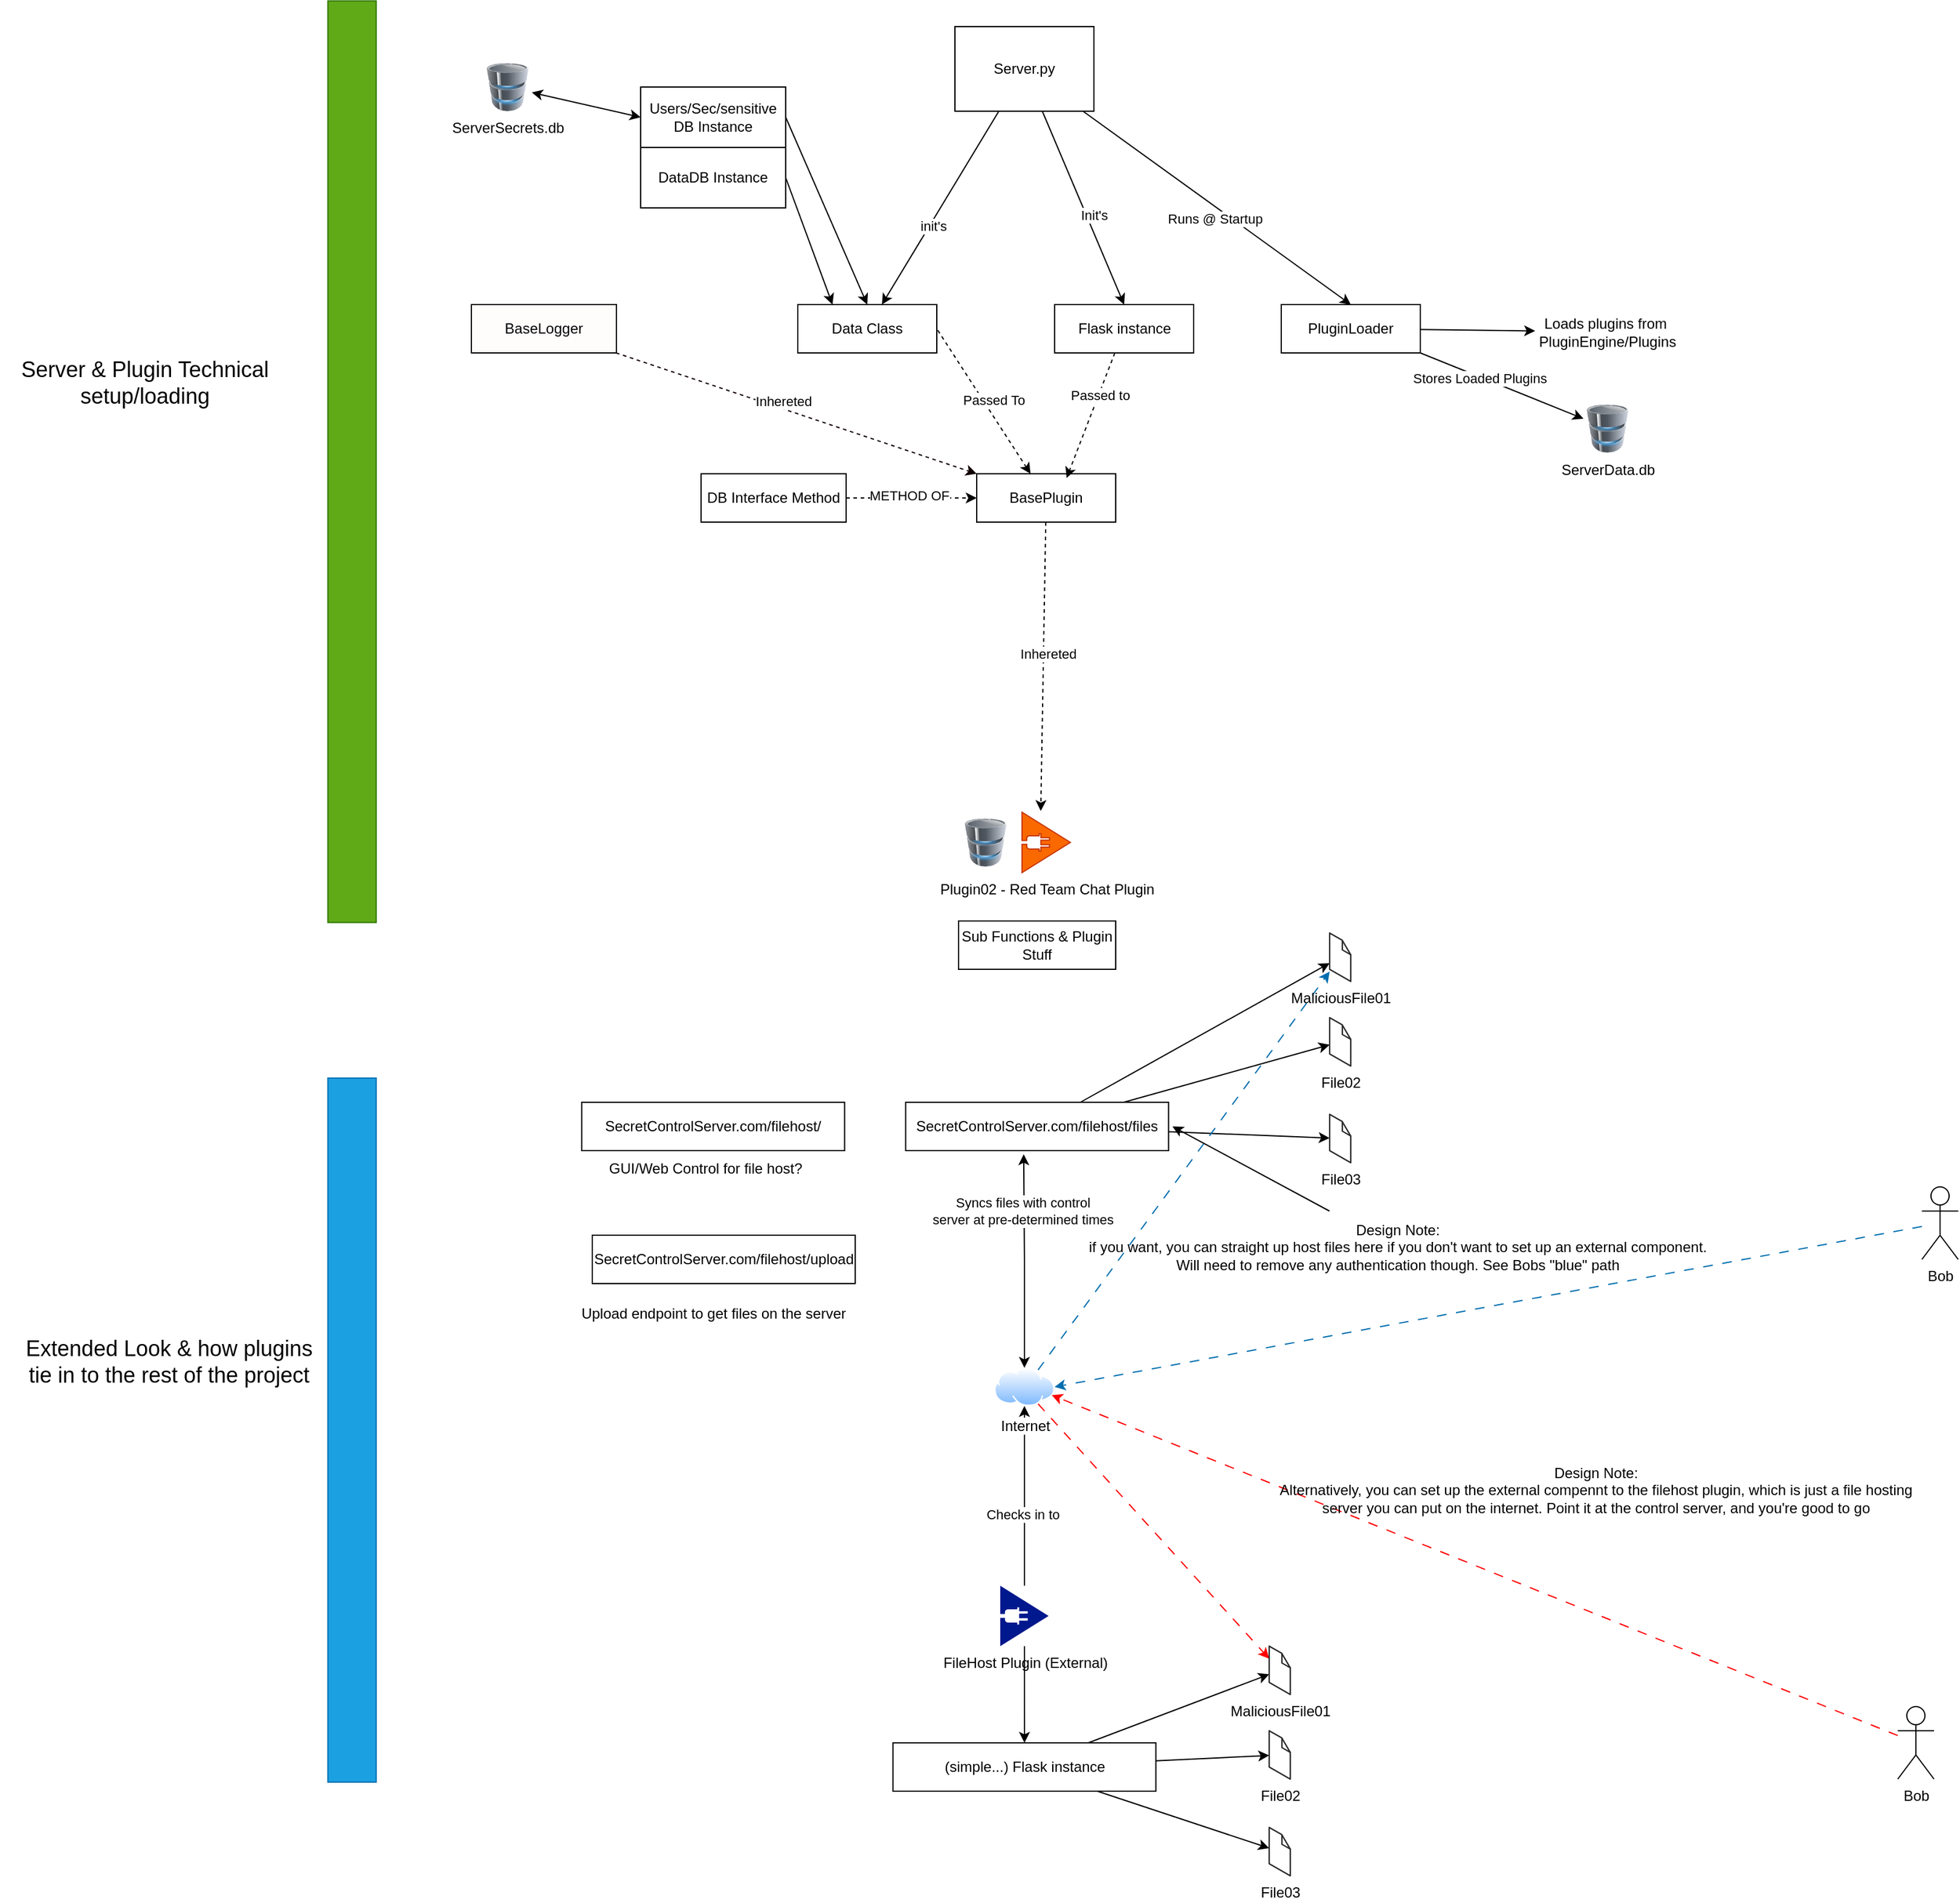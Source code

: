 <mxfile version="21.8.2" type="device">
  <diagram name="Page-1" id="lgGnze2rbDNUU0up9e3R">
    <mxGraphModel dx="1765" dy="1961" grid="1" gridSize="10" guides="1" tooltips="1" connect="1" arrows="1" fold="1" page="1" pageScale="1" pageWidth="850" pageHeight="1100" math="0" shadow="0">
      <root>
        <mxCell id="0" />
        <mxCell id="1" parent="0" />
        <mxCell id="AC62kYuFG9yYBgeg_CDx-1" style="rounded=0;orthogonalLoop=1;jettySize=auto;html=1;" parent="1" source="AC62kYuFG9yYBgeg_CDx-7" target="AC62kYuFG9yYBgeg_CDx-10" edge="1">
          <mxGeometry relative="1" as="geometry" />
        </mxCell>
        <mxCell id="AC62kYuFG9yYBgeg_CDx-2" value="init&#39;s" style="edgeLabel;html=1;align=center;verticalAlign=middle;resizable=0;points=[];" parent="AC62kYuFG9yYBgeg_CDx-1" vertex="1" connectable="0">
          <mxGeometry x="0.179" y="2" relative="1" as="geometry">
            <mxPoint x="1" as="offset" />
          </mxGeometry>
        </mxCell>
        <mxCell id="AC62kYuFG9yYBgeg_CDx-3" style="rounded=0;orthogonalLoop=1;jettySize=auto;html=1;entryX=0.5;entryY=0;entryDx=0;entryDy=0;" parent="1" source="AC62kYuFG9yYBgeg_CDx-7" target="AC62kYuFG9yYBgeg_CDx-24" edge="1">
          <mxGeometry relative="1" as="geometry" />
        </mxCell>
        <mxCell id="AC62kYuFG9yYBgeg_CDx-4" value="Init&#39;s" style="edgeLabel;html=1;align=center;verticalAlign=middle;resizable=0;points=[];" parent="AC62kYuFG9yYBgeg_CDx-3" vertex="1" connectable="0">
          <mxGeometry x="0.102" y="6" relative="1" as="geometry">
            <mxPoint as="offset" />
          </mxGeometry>
        </mxCell>
        <mxCell id="AC62kYuFG9yYBgeg_CDx-5" style="rounded=0;orthogonalLoop=1;jettySize=auto;html=1;entryX=0.5;entryY=0;entryDx=0;entryDy=0;" parent="1" source="AC62kYuFG9yYBgeg_CDx-7" target="AC62kYuFG9yYBgeg_CDx-17" edge="1">
          <mxGeometry relative="1" as="geometry" />
        </mxCell>
        <mxCell id="AC62kYuFG9yYBgeg_CDx-6" value="Runs @ Startup" style="edgeLabel;html=1;align=center;verticalAlign=middle;resizable=0;points=[];" parent="AC62kYuFG9yYBgeg_CDx-5" vertex="1" connectable="0">
          <mxGeometry x="0.023" y="-8" relative="1" as="geometry">
            <mxPoint as="offset" />
          </mxGeometry>
        </mxCell>
        <mxCell id="AC62kYuFG9yYBgeg_CDx-7" value="Server.py" style="rounded=0;whiteSpace=wrap;html=1;" parent="1" vertex="1">
          <mxGeometry x="340" y="-110" width="115" height="70" as="geometry" />
        </mxCell>
        <mxCell id="AC62kYuFG9yYBgeg_CDx-8" value="Plugin02 - Red Team Chat Plugin" style="sketch=0;aspect=fixed;pointerEvents=1;shadow=0;dashed=0;html=1;strokeColor=#C73500;labelPosition=center;verticalLabelPosition=bottom;verticalAlign=top;align=center;fillColor=#fa6800;shape=mxgraph.mscae.enterprise.plug_and_play;fontColor=#000000;" parent="1" vertex="1">
          <mxGeometry x="395.5" y="540" width="40" height="50" as="geometry" />
        </mxCell>
        <mxCell id="AC62kYuFG9yYBgeg_CDx-10" value="Data Class" style="rounded=0;whiteSpace=wrap;html=1;" parent="1" vertex="1">
          <mxGeometry x="210" y="120" width="115" height="40" as="geometry" />
        </mxCell>
        <mxCell id="AC62kYuFG9yYBgeg_CDx-11" style="rounded=0;orthogonalLoop=1;jettySize=auto;html=1;entryX=1;entryY=0.5;entryDx=0;entryDy=0;dashed=1;endArrow=none;endFill=0;startArrow=classic;startFill=1;" parent="1" source="AC62kYuFG9yYBgeg_CDx-13" target="AC62kYuFG9yYBgeg_CDx-10" edge="1">
          <mxGeometry relative="1" as="geometry" />
        </mxCell>
        <mxCell id="AC62kYuFG9yYBgeg_CDx-12" value="Passed To" style="edgeLabel;html=1;align=center;verticalAlign=middle;resizable=0;points=[];" parent="AC62kYuFG9yYBgeg_CDx-11" vertex="1" connectable="0">
          <mxGeometry x="-0.038" y="-7" relative="1" as="geometry">
            <mxPoint as="offset" />
          </mxGeometry>
        </mxCell>
        <mxCell id="AC62kYuFG9yYBgeg_CDx-13" value="BasePlugin" style="rounded=0;whiteSpace=wrap;html=1;" parent="1" vertex="1">
          <mxGeometry x="358" y="260" width="115" height="40" as="geometry" />
        </mxCell>
        <mxCell id="AC62kYuFG9yYBgeg_CDx-16" style="rounded=0;orthogonalLoop=1;jettySize=auto;html=1;" parent="1" source="AC62kYuFG9yYBgeg_CDx-17" target="AC62kYuFG9yYBgeg_CDx-39" edge="1">
          <mxGeometry relative="1" as="geometry" />
        </mxCell>
        <mxCell id="AC62kYuFG9yYBgeg_CDx-17" value="PluginLoader" style="rounded=0;whiteSpace=wrap;html=1;" parent="1" vertex="1">
          <mxGeometry x="610" y="120" width="115" height="40" as="geometry" />
        </mxCell>
        <mxCell id="AC62kYuFG9yYBgeg_CDx-20" style="rounded=0;orthogonalLoop=1;jettySize=auto;html=1;entryX=0.388;entryY=-0.02;entryDx=0;entryDy=0;entryPerimeter=0;dashed=1;startArrow=none;startFill=0;" parent="1" source="AC62kYuFG9yYBgeg_CDx-13" target="AC62kYuFG9yYBgeg_CDx-8" edge="1">
          <mxGeometry relative="1" as="geometry" />
        </mxCell>
        <mxCell id="AC62kYuFG9yYBgeg_CDx-21" value="Inhereted" style="edgeLabel;html=1;align=center;verticalAlign=middle;resizable=0;points=[];" parent="AC62kYuFG9yYBgeg_CDx-20" vertex="1" connectable="0">
          <mxGeometry x="-0.09" y="3" relative="1" as="geometry">
            <mxPoint as="offset" />
          </mxGeometry>
        </mxCell>
        <mxCell id="AC62kYuFG9yYBgeg_CDx-24" value="Flask instance" style="rounded=0;whiteSpace=wrap;html=1;" parent="1" vertex="1">
          <mxGeometry x="422.5" y="120" width="115" height="40" as="geometry" />
        </mxCell>
        <mxCell id="AC62kYuFG9yYBgeg_CDx-25" style="rounded=0;orthogonalLoop=1;jettySize=auto;html=1;entryX=0.647;entryY=0.088;entryDx=0;entryDy=0;entryPerimeter=0;dashed=1;" parent="1" source="AC62kYuFG9yYBgeg_CDx-24" target="AC62kYuFG9yYBgeg_CDx-13" edge="1">
          <mxGeometry relative="1" as="geometry" />
        </mxCell>
        <mxCell id="AC62kYuFG9yYBgeg_CDx-26" value="Passed to" style="edgeLabel;html=1;align=center;verticalAlign=middle;resizable=0;points=[];" parent="AC62kYuFG9yYBgeg_CDx-25" vertex="1" connectable="0">
          <mxGeometry x="-0.342" y="1" relative="1" as="geometry">
            <mxPoint as="offset" />
          </mxGeometry>
        </mxCell>
        <mxCell id="AC62kYuFG9yYBgeg_CDx-34" value="Sub Functions &amp;amp; Plugin Stuff" style="rounded=0;whiteSpace=wrap;html=1;" parent="1" vertex="1">
          <mxGeometry x="343" y="630" width="130" height="40" as="geometry" />
        </mxCell>
        <mxCell id="AC62kYuFG9yYBgeg_CDx-39" value="Loads plugins from&amp;nbsp;&lt;br&gt;PluginEngine/Plugins" style="text;html=1;strokeColor=none;fillColor=none;align=center;verticalAlign=middle;whiteSpace=wrap;rounded=0;" parent="1" vertex="1">
          <mxGeometry x="820" y="127.5" width="120" height="30" as="geometry" />
        </mxCell>
        <mxCell id="AC62kYuFG9yYBgeg_CDx-97" style="rounded=0;orthogonalLoop=1;jettySize=auto;html=1;" parent="1" source="AC62kYuFG9yYBgeg_CDx-42" target="AC62kYuFG9yYBgeg_CDx-94" edge="1">
          <mxGeometry relative="1" as="geometry" />
        </mxCell>
        <mxCell id="AC62kYuFG9yYBgeg_CDx-98" style="rounded=0;orthogonalLoop=1;jettySize=auto;html=1;" parent="1" source="AC62kYuFG9yYBgeg_CDx-42" target="AC62kYuFG9yYBgeg_CDx-95" edge="1">
          <mxGeometry relative="1" as="geometry" />
        </mxCell>
        <mxCell id="AC62kYuFG9yYBgeg_CDx-99" style="rounded=0;orthogonalLoop=1;jettySize=auto;html=1;" parent="1" source="AC62kYuFG9yYBgeg_CDx-42" target="AC62kYuFG9yYBgeg_CDx-96" edge="1">
          <mxGeometry relative="1" as="geometry" />
        </mxCell>
        <mxCell id="AC62kYuFG9yYBgeg_CDx-42" value="SecretControlServer.com/filehost/files" style="rounded=0;whiteSpace=wrap;html=1;" parent="1" vertex="1">
          <mxGeometry x="299.25" y="780" width="217.5" height="40" as="geometry" />
        </mxCell>
        <mxCell id="AC62kYuFG9yYBgeg_CDx-48" style="rounded=0;orthogonalLoop=1;jettySize=auto;html=1;fillColor=#dae8fc;strokeColor=#6c8ebf;" parent="1" source="AC62kYuFG9yYBgeg_CDx-47" edge="1">
          <mxGeometry relative="1" as="geometry">
            <mxPoint x="400" y="1000.0" as="targetPoint" />
          </mxGeometry>
        </mxCell>
        <mxCell id="AC62kYuFG9yYBgeg_CDx-83" style="edgeStyle=orthogonalEdgeStyle;rounded=0;orthogonalLoop=1;jettySize=auto;html=1;" parent="1" source="AC62kYuFG9yYBgeg_CDx-50" target="AC62kYuFG9yYBgeg_CDx-82" edge="1">
          <mxGeometry relative="1" as="geometry" />
        </mxCell>
        <mxCell id="AC62kYuFG9yYBgeg_CDx-50" value="FileHost Plugin (External)" style="sketch=0;aspect=fixed;pointerEvents=1;shadow=0;dashed=0;html=1;strokeColor=none;labelPosition=center;verticalLabelPosition=bottom;verticalAlign=top;align=center;fillColor=#00188D;shape=mxgraph.mscae.enterprise.plug_and_play" parent="1" vertex="1">
          <mxGeometry x="377.5" y="1180" width="40" height="50" as="geometry" />
        </mxCell>
        <mxCell id="AC62kYuFG9yYBgeg_CDx-55" value="" style="rounded=0;whiteSpace=wrap;html=1;rotation=90;fillColor=#1ba1e2;fontColor=#ffffff;strokeColor=#006EAF;" parent="1" vertex="1">
          <mxGeometry x="-450" y="1031.25" width="582.5" height="40" as="geometry" />
        </mxCell>
        <mxCell id="AC62kYuFG9yYBgeg_CDx-56" value="&lt;font style=&quot;font-size: 18px;&quot;&gt;Extended Look &amp;amp; how plugins tie in to the rest of the project&lt;/font&gt;" style="text;html=1;strokeColor=none;fillColor=none;align=center;verticalAlign=middle;whiteSpace=wrap;rounded=0;rotation=0;" parent="1" vertex="1">
          <mxGeometry x="-430" y="980" width="240" height="30" as="geometry" />
        </mxCell>
        <mxCell id="AC62kYuFG9yYBgeg_CDx-57" value="" style="rounded=0;whiteSpace=wrap;html=1;rotation=90;fillColor=#60a917;fontColor=#ffffff;strokeColor=#2D7600;" parent="1" vertex="1">
          <mxGeometry x="-540" y="230" width="762.5" height="40" as="geometry" />
        </mxCell>
        <mxCell id="AC62kYuFG9yYBgeg_CDx-58" value="&lt;font style=&quot;font-size: 18px;&quot;&gt;Server &amp;amp; Plugin Technical setup/loading&lt;/font&gt;" style="text;html=1;strokeColor=none;fillColor=none;align=center;verticalAlign=middle;whiteSpace=wrap;rounded=0;rotation=0;" parent="1" vertex="1">
          <mxGeometry x="-450" y="170" width="240" height="30" as="geometry" />
        </mxCell>
        <mxCell id="AC62kYuFG9yYBgeg_CDx-59" style="rounded=0;orthogonalLoop=1;jettySize=auto;html=1;exitX=1;exitY=0.5;exitDx=0;exitDy=0;entryX=0.5;entryY=0;entryDx=0;entryDy=0;" parent="1" source="AC62kYuFG9yYBgeg_CDx-60" target="AC62kYuFG9yYBgeg_CDx-10" edge="1">
          <mxGeometry relative="1" as="geometry" />
        </mxCell>
        <mxCell id="AC62kYuFG9yYBgeg_CDx-60" value="Users/Sec/sensitive DB Instance" style="rounded=0;whiteSpace=wrap;html=1;" parent="1" vertex="1">
          <mxGeometry x="80" y="-60" width="120" height="50" as="geometry" />
        </mxCell>
        <mxCell id="AC62kYuFG9yYBgeg_CDx-61" style="rounded=0;orthogonalLoop=1;jettySize=auto;html=1;exitX=1;exitY=0.5;exitDx=0;exitDy=0;entryX=0.25;entryY=0;entryDx=0;entryDy=0;" parent="1" source="AC62kYuFG9yYBgeg_CDx-62" target="AC62kYuFG9yYBgeg_CDx-10" edge="1">
          <mxGeometry relative="1" as="geometry">
            <mxPoint x="230" y="180" as="targetPoint" />
          </mxGeometry>
        </mxCell>
        <mxCell id="AC62kYuFG9yYBgeg_CDx-62" value="DataDB Instance" style="rounded=0;whiteSpace=wrap;html=1;" parent="1" vertex="1">
          <mxGeometry x="80" y="-10" width="120" height="50" as="geometry" />
        </mxCell>
        <mxCell id="AC62kYuFG9yYBgeg_CDx-63" style="rounded=0;orthogonalLoop=1;jettySize=auto;html=1;entryX=0;entryY=0.5;entryDx=0;entryDy=0;dashed=1;" parent="1" source="AC62kYuFG9yYBgeg_CDx-66" target="AC62kYuFG9yYBgeg_CDx-13" edge="1">
          <mxGeometry relative="1" as="geometry" />
        </mxCell>
        <mxCell id="AC62kYuFG9yYBgeg_CDx-64" value="METHOD OF" style="edgeLabel;html=1;align=center;verticalAlign=middle;resizable=0;points=[];" parent="AC62kYuFG9yYBgeg_CDx-63" vertex="1" connectable="0">
          <mxGeometry x="-0.037" y="2" relative="1" as="geometry">
            <mxPoint as="offset" />
          </mxGeometry>
        </mxCell>
        <mxCell id="AC62kYuFG9yYBgeg_CDx-66" value="DB Interface Method" style="rounded=0;whiteSpace=wrap;html=1;" parent="1" vertex="1">
          <mxGeometry x="130" y="260" width="120" height="40" as="geometry" />
        </mxCell>
        <mxCell id="AC62kYuFG9yYBgeg_CDx-68" value="" style="image;html=1;image=img/lib/clip_art/computers/Database_128x128.png" parent="1" vertex="1">
          <mxGeometry x="345.5" y="545" width="40" height="40" as="geometry" />
        </mxCell>
        <mxCell id="AC62kYuFG9yYBgeg_CDx-71" style="rounded=0;orthogonalLoop=1;jettySize=auto;html=1;entryX=0;entryY=0;entryDx=0;entryDy=0;dashed=1;fillColor=#e51400;strokeColor=#120000;" parent="1" source="AC62kYuFG9yYBgeg_CDx-73" target="AC62kYuFG9yYBgeg_CDx-13" edge="1">
          <mxGeometry relative="1" as="geometry" />
        </mxCell>
        <mxCell id="AC62kYuFG9yYBgeg_CDx-72" value="Inhereted" style="edgeLabel;html=1;align=center;verticalAlign=middle;resizable=0;points=[];" parent="AC62kYuFG9yYBgeg_CDx-71" vertex="1" connectable="0">
          <mxGeometry x="-0.083" y="7" relative="1" as="geometry">
            <mxPoint x="-1" as="offset" />
          </mxGeometry>
        </mxCell>
        <mxCell id="AC62kYuFG9yYBgeg_CDx-73" value="BaseLogger" style="rounded=0;whiteSpace=wrap;html=1;fillColor=#FFFCFC;" parent="1" vertex="1">
          <mxGeometry x="-60" y="120" width="120" height="40" as="geometry" />
        </mxCell>
        <mxCell id="AC62kYuFG9yYBgeg_CDx-74" style="rounded=0;orthogonalLoop=1;jettySize=auto;html=1;entryX=1;entryY=1;entryDx=0;entryDy=0;startArrow=classic;startFill=1;endArrow=none;endFill=0;" parent="1" source="AC62kYuFG9yYBgeg_CDx-76" target="AC62kYuFG9yYBgeg_CDx-17" edge="1">
          <mxGeometry relative="1" as="geometry" />
        </mxCell>
        <mxCell id="AC62kYuFG9yYBgeg_CDx-75" value="Stores Loaded Plugins" style="edgeLabel;html=1;align=center;verticalAlign=middle;resizable=0;points=[];" parent="AC62kYuFG9yYBgeg_CDx-74" vertex="1" connectable="0">
          <mxGeometry x="0.269" y="1" relative="1" as="geometry">
            <mxPoint as="offset" />
          </mxGeometry>
        </mxCell>
        <mxCell id="AC62kYuFG9yYBgeg_CDx-76" value="ServerData.db" style="image;html=1;image=img/lib/clip_art/computers/Database_128x128.png" parent="1" vertex="1">
          <mxGeometry x="860" y="202.5" width="40" height="40" as="geometry" />
        </mxCell>
        <mxCell id="AC62kYuFG9yYBgeg_CDx-77" style="rounded=0;orthogonalLoop=1;jettySize=auto;html=1;entryX=0;entryY=0.5;entryDx=0;entryDy=0;startArrow=classic;startFill=1;" parent="1" source="AC62kYuFG9yYBgeg_CDx-78" target="AC62kYuFG9yYBgeg_CDx-60" edge="1">
          <mxGeometry relative="1" as="geometry" />
        </mxCell>
        <mxCell id="AC62kYuFG9yYBgeg_CDx-78" value="ServerSecrets.db" style="image;html=1;image=img/lib/clip_art/computers/Database_128x128.png" parent="1" vertex="1">
          <mxGeometry x="-50" y="-80" width="40" height="40" as="geometry" />
        </mxCell>
        <mxCell id="AC62kYuFG9yYBgeg_CDx-79" value="SecretControlServer.com/filehost/" style="rounded=0;whiteSpace=wrap;html=1;" parent="1" vertex="1">
          <mxGeometry x="31.25" y="780" width="217.5" height="40" as="geometry" />
        </mxCell>
        <mxCell id="AC62kYuFG9yYBgeg_CDx-80" value="" style="rounded=0;orthogonalLoop=1;jettySize=auto;html=1;fillColor=#dae8fc;strokeColor=#000000;" parent="1" source="AC62kYuFG9yYBgeg_CDx-50" target="AC62kYuFG9yYBgeg_CDx-47" edge="1">
          <mxGeometry relative="1" as="geometry">
            <mxPoint x="400" y="1000.0" as="targetPoint" />
            <mxPoint x="398" y="1180" as="sourcePoint" />
          </mxGeometry>
        </mxCell>
        <mxCell id="Y_48bPSVrC3KK3Jp82Ot-1" value="Checks in to" style="edgeLabel;html=1;align=center;verticalAlign=middle;resizable=0;points=[];" vertex="1" connectable="0" parent="AC62kYuFG9yYBgeg_CDx-80">
          <mxGeometry x="-0.207" y="3" relative="1" as="geometry">
            <mxPoint x="1" as="offset" />
          </mxGeometry>
        </mxCell>
        <mxCell id="AC62kYuFG9yYBgeg_CDx-103" style="rounded=0;orthogonalLoop=1;jettySize=auto;html=1;exitX=0.75;exitY=1;exitDx=0;exitDy=0;dashed=1;dashPattern=8 8;strokeColor=#FF0000;" parent="1" source="AC62kYuFG9yYBgeg_CDx-47" target="AC62kYuFG9yYBgeg_CDx-84" edge="1">
          <mxGeometry relative="1" as="geometry" />
        </mxCell>
        <mxCell id="AC62kYuFG9yYBgeg_CDx-106" style="rounded=0;orthogonalLoop=1;jettySize=auto;html=1;exitX=0.75;exitY=0;exitDx=0;exitDy=0;dashed=1;dashPattern=8 8;fillColor=#1ba1e2;strokeColor=#006EAF;" parent="1" source="AC62kYuFG9yYBgeg_CDx-47" target="AC62kYuFG9yYBgeg_CDx-94" edge="1">
          <mxGeometry relative="1" as="geometry" />
        </mxCell>
        <mxCell id="AC62kYuFG9yYBgeg_CDx-47" value="Internet" style="image;aspect=fixed;perimeter=ellipsePerimeter;html=1;align=center;shadow=0;dashed=0;spacingTop=3;image=img/lib/active_directory/internet_cloud.svg;" parent="1" vertex="1">
          <mxGeometry x="372.5" y="999.75" width="50" height="31.5" as="geometry" />
        </mxCell>
        <mxCell id="AC62kYuFG9yYBgeg_CDx-87" style="rounded=0;orthogonalLoop=1;jettySize=auto;html=1;" parent="1" source="AC62kYuFG9yYBgeg_CDx-82" target="AC62kYuFG9yYBgeg_CDx-84" edge="1">
          <mxGeometry relative="1" as="geometry" />
        </mxCell>
        <mxCell id="AC62kYuFG9yYBgeg_CDx-88" style="rounded=0;orthogonalLoop=1;jettySize=auto;html=1;" parent="1" source="AC62kYuFG9yYBgeg_CDx-82" target="AC62kYuFG9yYBgeg_CDx-85" edge="1">
          <mxGeometry relative="1" as="geometry" />
        </mxCell>
        <mxCell id="AC62kYuFG9yYBgeg_CDx-89" style="rounded=0;orthogonalLoop=1;jettySize=auto;html=1;" parent="1" source="AC62kYuFG9yYBgeg_CDx-82" target="AC62kYuFG9yYBgeg_CDx-86" edge="1">
          <mxGeometry relative="1" as="geometry" />
        </mxCell>
        <mxCell id="AC62kYuFG9yYBgeg_CDx-82" value="(simple...) Flask instance" style="rounded=0;whiteSpace=wrap;html=1;" parent="1" vertex="1">
          <mxGeometry x="288.75" y="1310" width="217.5" height="40" as="geometry" />
        </mxCell>
        <mxCell id="AC62kYuFG9yYBgeg_CDx-84" value="MaliciousFile01" style="verticalLabelPosition=bottom;html=1;verticalAlign=top;strokeWidth=1;align=center;outlineConnect=0;dashed=0;outlineConnect=0;shape=mxgraph.aws3d.file;aspect=fixed;strokeColor=#292929;" parent="1" vertex="1">
          <mxGeometry x="600" y="1230" width="17.45" height="40" as="geometry" />
        </mxCell>
        <mxCell id="AC62kYuFG9yYBgeg_CDx-85" value="File02" style="verticalLabelPosition=bottom;html=1;verticalAlign=top;strokeWidth=1;align=center;outlineConnect=0;dashed=0;outlineConnect=0;shape=mxgraph.aws3d.file;aspect=fixed;strokeColor=#292929;" parent="1" vertex="1">
          <mxGeometry x="600" y="1300" width="17.45" height="40" as="geometry" />
        </mxCell>
        <mxCell id="AC62kYuFG9yYBgeg_CDx-86" value="File03" style="verticalLabelPosition=bottom;html=1;verticalAlign=top;strokeWidth=1;align=center;outlineConnect=0;dashed=0;outlineConnect=0;shape=mxgraph.aws3d.file;aspect=fixed;strokeColor=#292929;" parent="1" vertex="1">
          <mxGeometry x="600" y="1380" width="17.45" height="40" as="geometry" />
        </mxCell>
        <mxCell id="AC62kYuFG9yYBgeg_CDx-90" style="edgeStyle=orthogonalEdgeStyle;rounded=0;orthogonalLoop=1;jettySize=auto;html=1;entryX=0.449;entryY=1.075;entryDx=0;entryDy=0;entryPerimeter=0;startArrow=classic;startFill=1;" parent="1" source="AC62kYuFG9yYBgeg_CDx-47" target="AC62kYuFG9yYBgeg_CDx-42" edge="1">
          <mxGeometry relative="1" as="geometry" />
        </mxCell>
        <mxCell id="AC62kYuFG9yYBgeg_CDx-91" value="Syncs files with control&lt;br&gt;server at pre-determined times" style="edgeLabel;html=1;align=center;verticalAlign=middle;resizable=0;points=[];" parent="AC62kYuFG9yYBgeg_CDx-90" vertex="1" connectable="0">
          <mxGeometry x="0.312" y="2" relative="1" as="geometry">
            <mxPoint x="1" y="-14" as="offset" />
          </mxGeometry>
        </mxCell>
        <mxCell id="AC62kYuFG9yYBgeg_CDx-93" style="rounded=0;orthogonalLoop=1;jettySize=auto;html=1;" parent="1" source="AC62kYuFG9yYBgeg_CDx-92" edge="1">
          <mxGeometry relative="1" as="geometry">
            <mxPoint x="520" y="800" as="targetPoint" />
          </mxGeometry>
        </mxCell>
        <mxCell id="AC62kYuFG9yYBgeg_CDx-92" value="Design Note:&lt;br&gt;&amp;nbsp;if you want, you can straight up host files here if you don&#39;t want to set up an external component.&amp;nbsp;&lt;br&gt;Will need to remove any authentication though. See Bobs &quot;blue&quot; path" style="text;html=1;align=center;verticalAlign=middle;resizable=0;points=[];autosize=1;strokeColor=none;fillColor=none;" parent="1" vertex="1">
          <mxGeometry x="435.5" y="870" width="540" height="60" as="geometry" />
        </mxCell>
        <mxCell id="AC62kYuFG9yYBgeg_CDx-94" value="MaliciousFile01" style="verticalLabelPosition=bottom;html=1;verticalAlign=top;strokeWidth=1;align=center;outlineConnect=0;dashed=0;outlineConnect=0;shape=mxgraph.aws3d.file;aspect=fixed;strokeColor=#292929;" parent="1" vertex="1">
          <mxGeometry x="650" y="640" width="17.45" height="40" as="geometry" />
        </mxCell>
        <mxCell id="AC62kYuFG9yYBgeg_CDx-95" value="File02" style="verticalLabelPosition=bottom;html=1;verticalAlign=top;strokeWidth=1;align=center;outlineConnect=0;dashed=0;outlineConnect=0;shape=mxgraph.aws3d.file;aspect=fixed;strokeColor=#292929;" parent="1" vertex="1">
          <mxGeometry x="650" y="710" width="17.45" height="40" as="geometry" />
        </mxCell>
        <mxCell id="AC62kYuFG9yYBgeg_CDx-96" value="File03" style="verticalLabelPosition=bottom;html=1;verticalAlign=top;strokeWidth=1;align=center;outlineConnect=0;dashed=0;outlineConnect=0;shape=mxgraph.aws3d.file;aspect=fixed;strokeColor=#292929;" parent="1" vertex="1">
          <mxGeometry x="650" y="790" width="17.45" height="40" as="geometry" />
        </mxCell>
        <mxCell id="AC62kYuFG9yYBgeg_CDx-102" style="rounded=0;orthogonalLoop=1;jettySize=auto;html=1;entryX=1;entryY=0.75;entryDx=0;entryDy=0;dashed=1;dashPattern=8 8;fillColor=#d5e8d4;strokeColor=#FF0000;" parent="1" source="AC62kYuFG9yYBgeg_CDx-100" target="AC62kYuFG9yYBgeg_CDx-47" edge="1">
          <mxGeometry relative="1" as="geometry" />
        </mxCell>
        <mxCell id="AC62kYuFG9yYBgeg_CDx-100" value="Bob" style="shape=umlActor;verticalLabelPosition=bottom;verticalAlign=top;html=1;outlineConnect=0;" parent="1" vertex="1">
          <mxGeometry x="1120" y="1280" width="30" height="60" as="geometry" />
        </mxCell>
        <mxCell id="AC62kYuFG9yYBgeg_CDx-105" style="rounded=0;orthogonalLoop=1;jettySize=auto;html=1;entryX=1;entryY=0.5;entryDx=0;entryDy=0;dashed=1;fillColor=#1ba1e2;strokeColor=#006EAF;dashPattern=8 8;" parent="1" source="AC62kYuFG9yYBgeg_CDx-104" target="AC62kYuFG9yYBgeg_CDx-47" edge="1">
          <mxGeometry relative="1" as="geometry" />
        </mxCell>
        <mxCell id="AC62kYuFG9yYBgeg_CDx-104" value="Bob" style="shape=umlActor;verticalLabelPosition=bottom;verticalAlign=top;html=1;outlineConnect=0;" parent="1" vertex="1">
          <mxGeometry x="1140" y="850" width="30" height="60" as="geometry" />
        </mxCell>
        <mxCell id="AC62kYuFG9yYBgeg_CDx-107" value="GUI/Web Control for file host?&amp;nbsp;" style="text;html=1;align=center;verticalAlign=middle;resizable=0;points=[];autosize=1;strokeColor=none;fillColor=none;" parent="1" vertex="1">
          <mxGeometry x="40" y="820" width="190" height="30" as="geometry" />
        </mxCell>
        <mxCell id="AC62kYuFG9yYBgeg_CDx-108" value="SecretControlServer.com/filehost/upload" style="rounded=0;whiteSpace=wrap;html=1;" parent="1" vertex="1">
          <mxGeometry x="40" y="890" width="217.5" height="40" as="geometry" />
        </mxCell>
        <mxCell id="AC62kYuFG9yYBgeg_CDx-109" value="Upload endpoint to get files on the server" style="text;html=1;align=center;verticalAlign=middle;resizable=0;points=[];autosize=1;strokeColor=none;fillColor=none;" parent="1" vertex="1">
          <mxGeometry x="20" y="940" width="240" height="30" as="geometry" />
        </mxCell>
        <mxCell id="Y_48bPSVrC3KK3Jp82Ot-2" value="Design Note:&lt;br&gt;&amp;nbsp;Alternatively, you can set up the external compennt to the filehost plugin, which is just a file hosting&amp;nbsp;&lt;br&gt;server you can put on the internet. Point it at the control server, and you&#39;re good to go" style="text;html=1;align=center;verticalAlign=middle;resizable=0;points=[];autosize=1;strokeColor=none;fillColor=none;" vertex="1" parent="1">
          <mxGeometry x="595" y="1071.25" width="550" height="60" as="geometry" />
        </mxCell>
      </root>
    </mxGraphModel>
  </diagram>
</mxfile>

